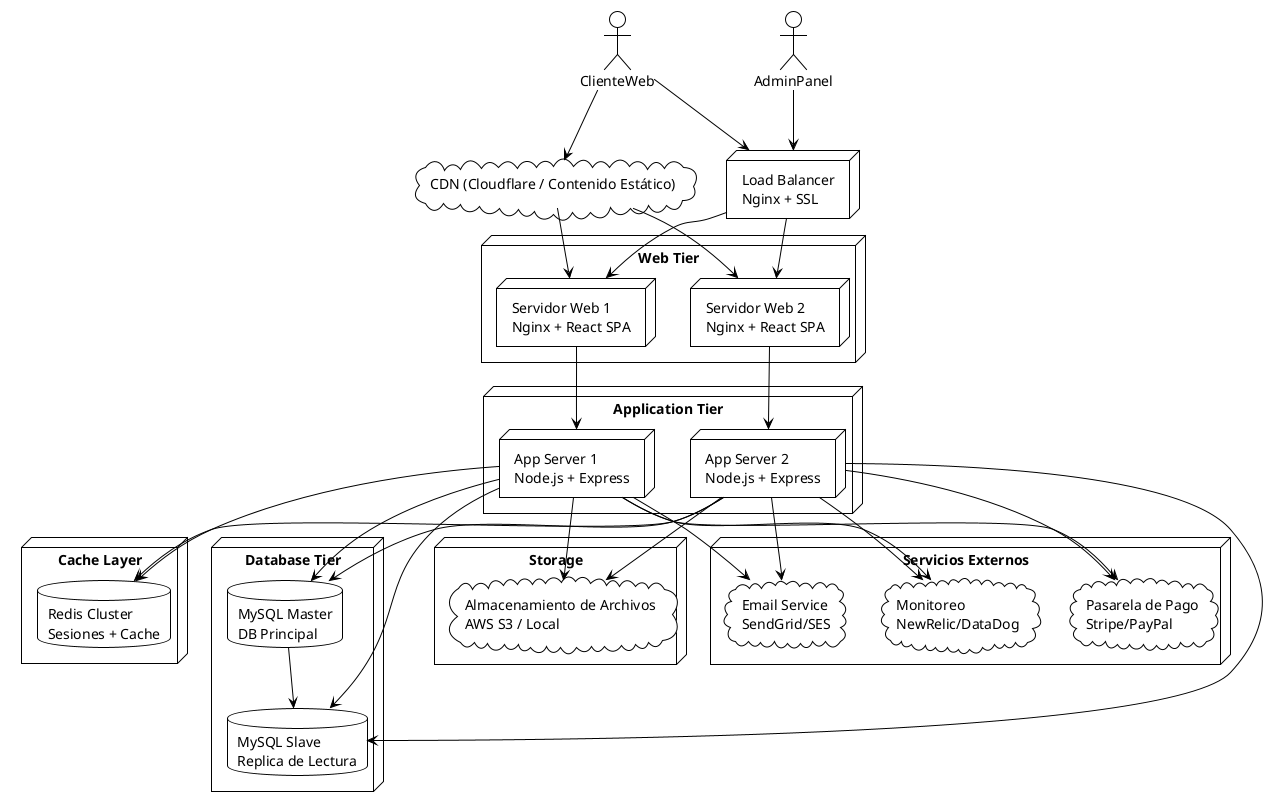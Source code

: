 @startuml
!theme plain

actor ClienteWeb as CLIENT
actor AdminPanel as ADMIN

cloud "CDN (Cloudflare / Contenido Estático)" as CDN

node "Load Balancer\nNginx + SSL" as LB

node "Web Tier" {
  node "Servidor Web 1\nNginx + React SPA" as WEB1
  node "Servidor Web 2\nNginx + React SPA" as WEB2
}

node "Application Tier" {
  node "App Server 1\nNode.js + Express" as APP1
  node "App Server 2\nNode.js + Express" as APP2
}

node "Cache Layer" {
  database "Redis Cluster\nSesiones + Cache" as REDIS
}

node "Database Tier" {
  database "MySQL Master\nDB Principal" as DB_MASTER
  database "MySQL Slave\nReplica de Lectura" as DB_SLAVE
}

node "Storage" {
  cloud "Almacenamiento de Archivos\nAWS S3 / Local" as FILE_STORAGE
}

node "Servicios Externos" {
  cloud "Email Service\nSendGrid/SES" as EMAIL
  cloud "Pasarela de Pago\nStripe/PayPal" as PAYMENT
  cloud "Monitoreo\nNewRelic/DataDog" as MONITORING
}

' Relaciones principales
CLIENT --> CDN
CLIENT --> LB
ADMIN --> LB
CDN --> WEB1
CDN --> WEB2
LB --> WEB1
LB --> WEB2
WEB1 --> APP1
WEB2 --> APP2
APP1 --> REDIS
APP2 --> REDIS
APP1 --> DB_MASTER
APP2 --> DB_MASTER
APP1 --> DB_SLAVE
APP2 --> DB_SLAVE
APP1 --> FILE_STORAGE
APP2 --> FILE_STORAGE
APP1 --> EMAIL
APP2 --> EMAIL
APP1 --> PAYMENT
APP2 --> PAYMENT
DB_MASTER --> DB_SLAVE
APP1 --> MONITORING
APP2 --> MONITORING

@enduml
